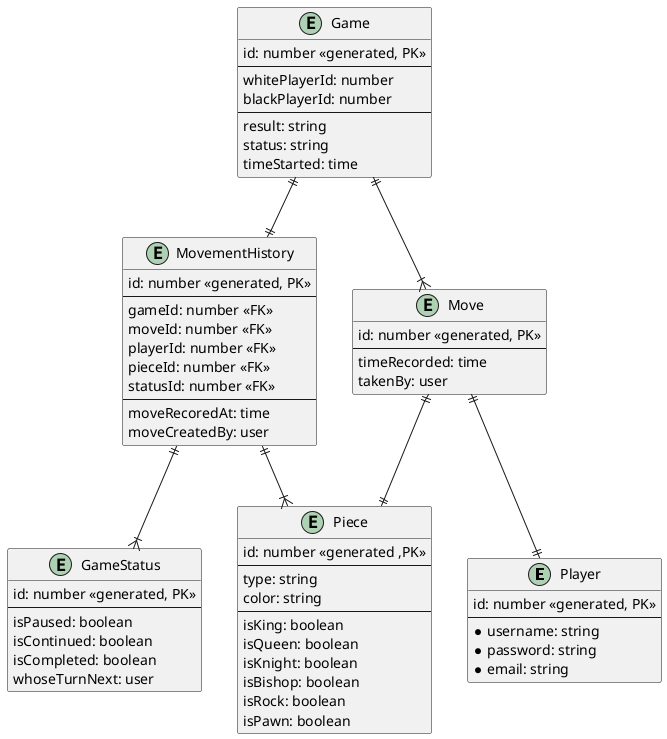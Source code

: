 @startuml Chess ERD

entity "Player" {
id: number <<generated, PK>>
--
*username: string
*password: string
*email: string
}

entity "Game" {
id: number <<generated, PK>>
--
whitePlayerId: number
blackPlayerId: number
--
result: string
status: string
timeStarted: time
}

entity "Piece" {
id: number <<generated ,PK>>
--
type: string
color: string
--
isKing: boolean
isQueen: boolean
isKnight: boolean
isBishop: boolean
isRock: boolean
isPawn: boolean
}

entity "MovementHistory" {
id: number <<generated, PK>>
--
gameId: number <<FK>>
moveId: number <<FK>>
playerId: number <<FK>>
pieceId: number <<FK>>
statusId: number <<FK>>
--
moveRecoredAt: time
moveCreatedBy: user
}

entity "Move" {
id: number <<generated, PK>>
--
timeRecorded: time
takenBy: user
}

entity "GameStatus" {
id: number <<generated, PK>>
--
isPaused: boolean
isContinued: boolean
isCompleted: boolean
whoseTurnNext: user
}

MovementHistory ||--|{ GameStatus 
MovementHistory ||--|{ Piece 
Game ||--|| MovementHistory
Game ||--|{ Move 
Move ||--|| Piece
Move ||--|| Player
@enduml

